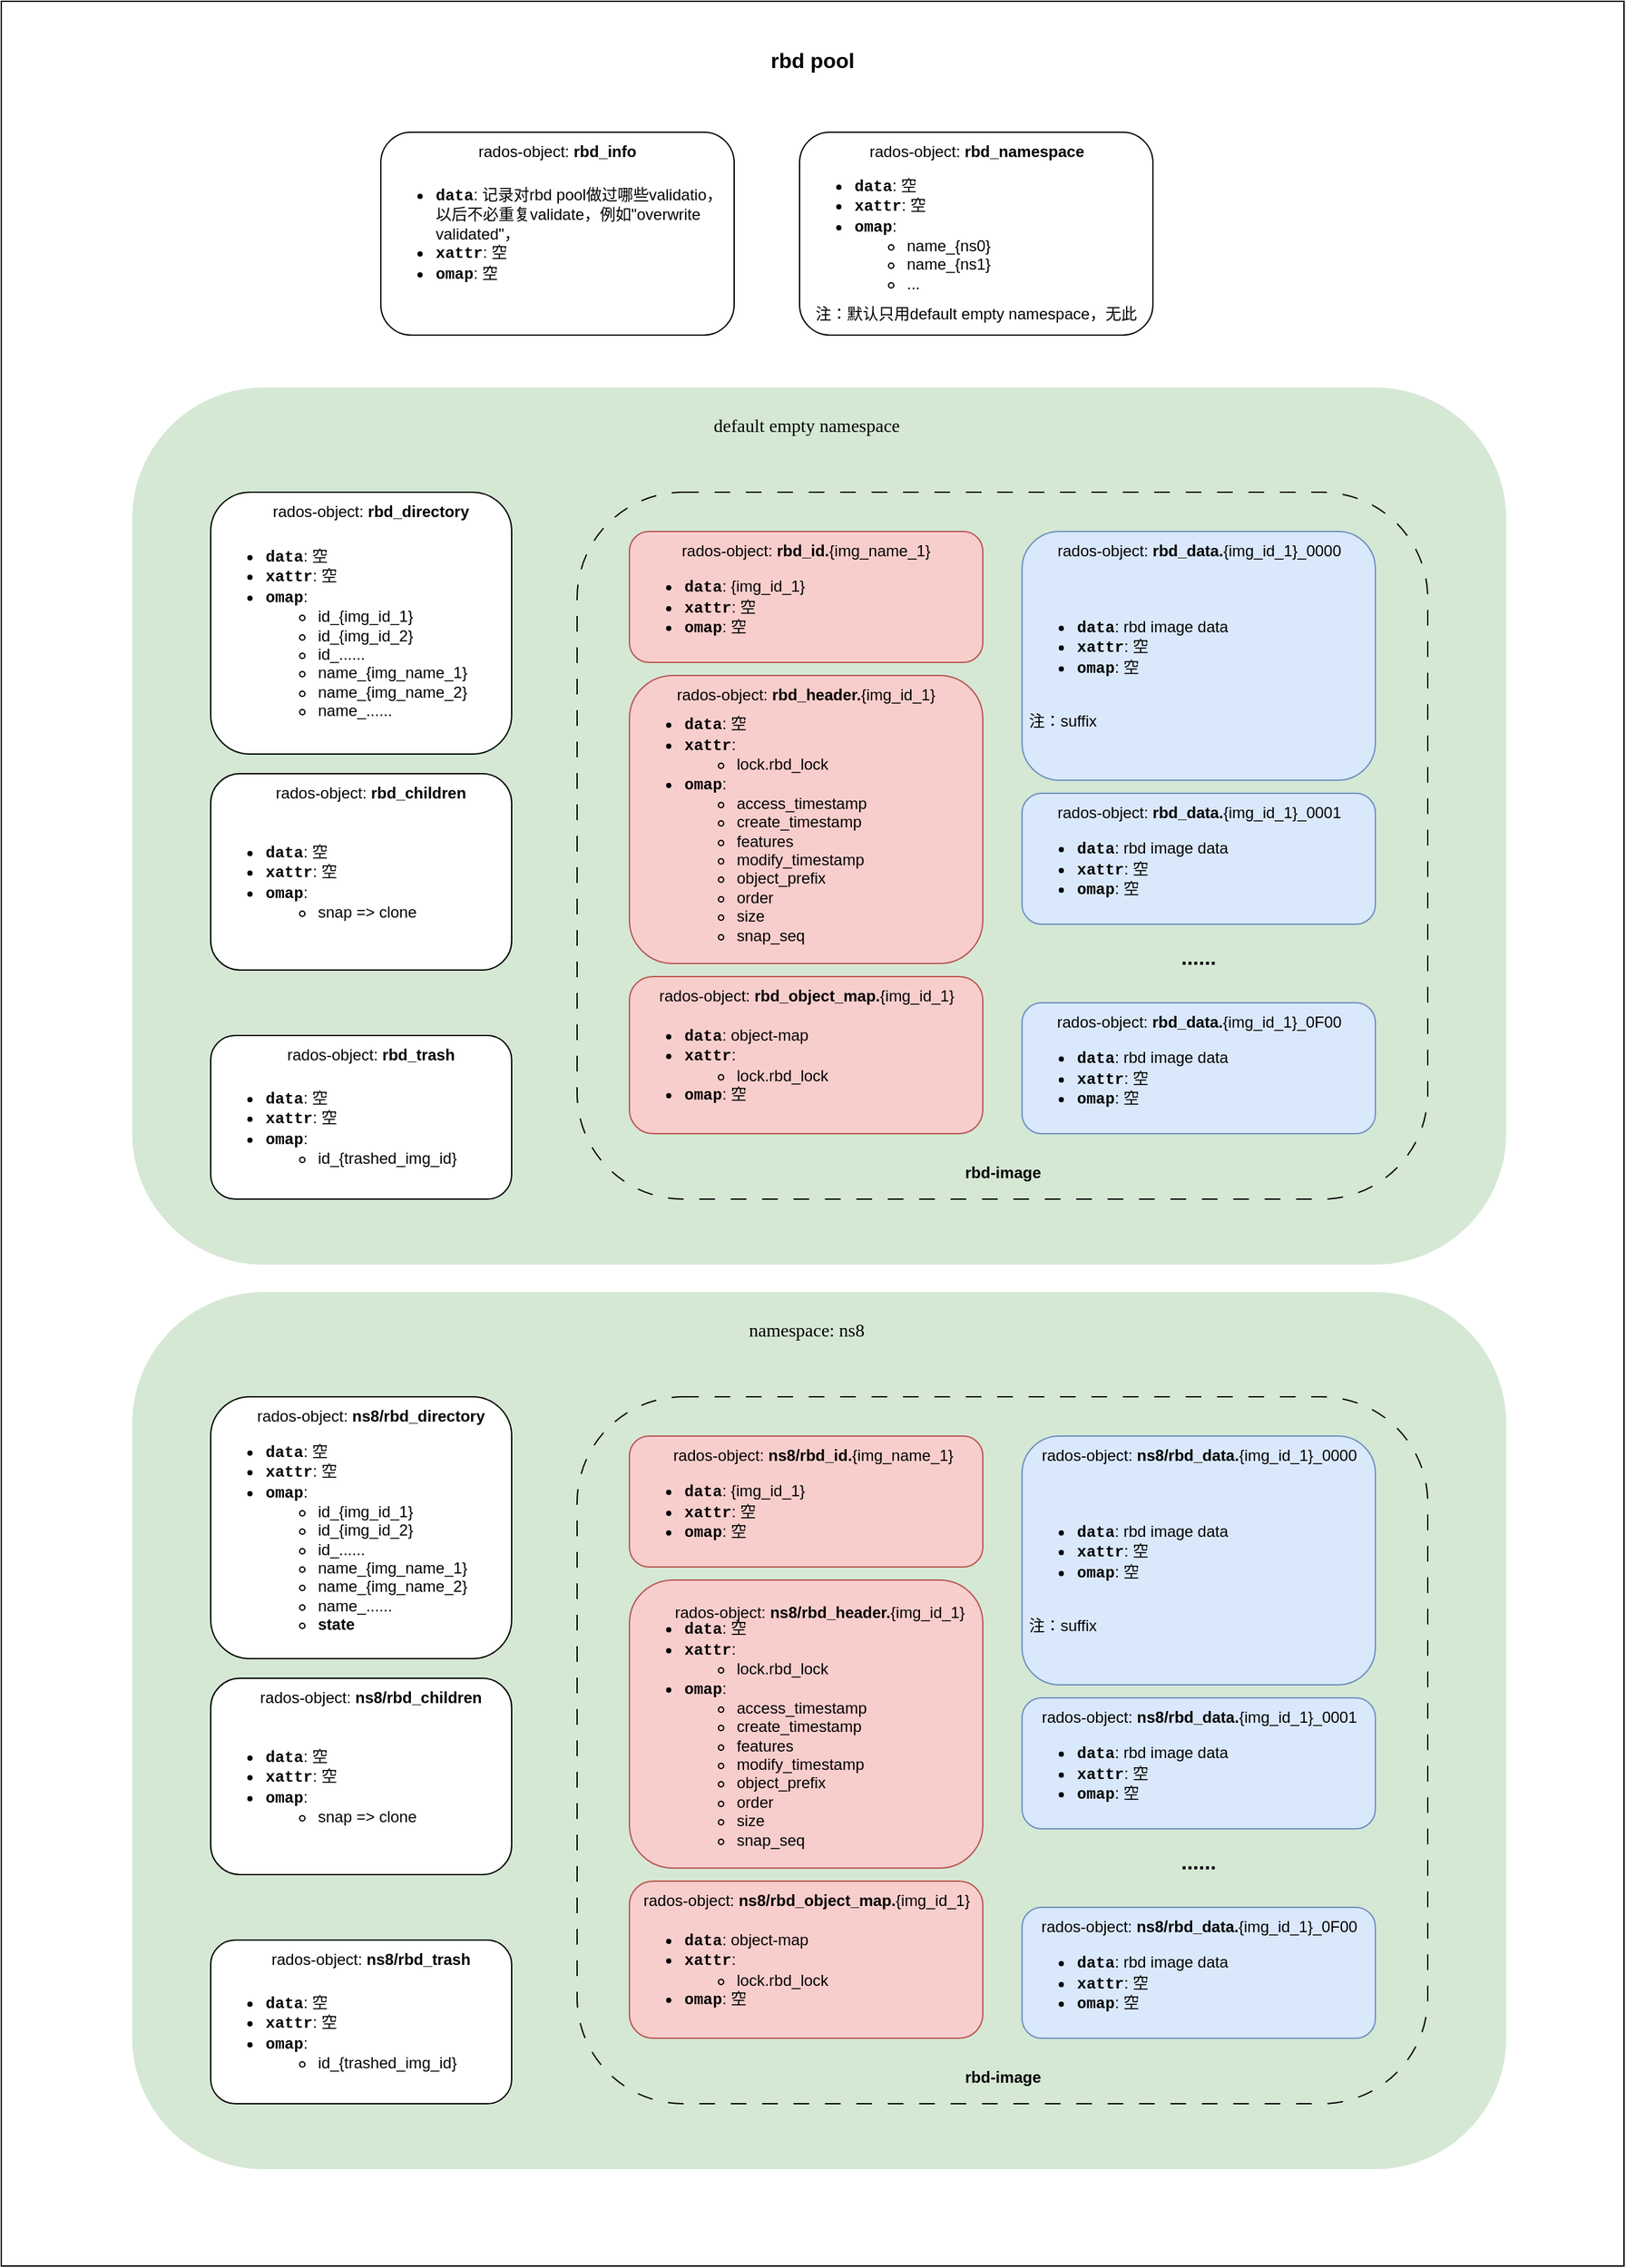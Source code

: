 <mxfile version="23.1.1" type="device" pages="2">
  <diagram id="BFEeF0my4H_SDWl-YW-i" name="rbd-image-layout">
    <mxGraphModel dx="2074" dy="1125" grid="1" gridSize="10" guides="1" tooltips="1" connect="1" arrows="1" fold="1" page="1" pageScale="1" pageWidth="850" pageHeight="1100" math="0" shadow="0">
      <root>
        <mxCell id="0" />
        <mxCell id="1" parent="0" />
        <mxCell id="yN8lbY9VIONkTtKmbRIW-22" value="" style="rounded=0;whiteSpace=wrap;html=1;" parent="1" vertex="1">
          <mxGeometry x="40" y="10" width="1240" height="1730" as="geometry" />
        </mxCell>
        <mxCell id="yN8lbY9VIONkTtKmbRIW-7" value="" style="rounded=1;whiteSpace=wrap;html=1;fillColor=#d5e8d4;strokeColor=none;" parent="1" vertex="1">
          <mxGeometry x="140" y="305" width="1050" height="670" as="geometry" />
        </mxCell>
        <mxCell id="yN8lbY9VIONkTtKmbRIW-39" value="" style="rounded=1;whiteSpace=wrap;html=1;fillColor=none;dashed=1;dashPattern=12 12;" parent="1" vertex="1">
          <mxGeometry x="480" y="385" width="650" height="540" as="geometry" />
        </mxCell>
        <mxCell id="yN8lbY9VIONkTtKmbRIW-2" value="&lt;ul&gt;&lt;li&gt;&lt;b&gt;&lt;font face=&quot;Courier New&quot;&gt;data&lt;/font&gt;&lt;/b&gt;: 记录对rbd pool做过哪些validatio，以后不必重复validate，例如&quot;overwrite validated&quot;，&lt;/li&gt;&lt;li&gt;&lt;b&gt;&lt;font face=&quot;Courier New&quot;&gt;xattr&lt;/font&gt;&lt;/b&gt;: 空&lt;/li&gt;&lt;li&gt;&lt;b&gt;&lt;font face=&quot;Courier New&quot;&gt;omap&lt;/font&gt;&lt;/b&gt;: 空&lt;/li&gt;&lt;/ul&gt;" style="rounded=1;whiteSpace=wrap;html=1;align=left;spacingLeft=0;spacingRight=0;spacingBottom=0;" parent="1" vertex="1">
          <mxGeometry x="330" y="110" width="270" height="155" as="geometry" />
        </mxCell>
        <mxCell id="yN8lbY9VIONkTtKmbRIW-3" value="rados-object:&amp;nbsp;&lt;b&gt;rbd_info&lt;/b&gt;" style="text;html=1;strokeColor=none;fillColor=none;align=center;verticalAlign=middle;whiteSpace=wrap;rounded=0;" parent="1" vertex="1">
          <mxGeometry x="385" y="110" width="160" height="30" as="geometry" />
        </mxCell>
        <mxCell id="yN8lbY9VIONkTtKmbRIW-4" value="&lt;ul&gt;&lt;li&gt;&lt;b&gt;&lt;font face=&quot;Courier New&quot;&gt;data&lt;/font&gt;&lt;/b&gt;: 空&lt;/li&gt;&lt;li&gt;&lt;b&gt;&lt;font face=&quot;Courier New&quot;&gt;xattr&lt;/font&gt;&lt;/b&gt;: 空&lt;/li&gt;&lt;li&gt;&lt;b&gt;&lt;font face=&quot;Courier New&quot;&gt;omap&lt;/font&gt;&lt;/b&gt;:&amp;nbsp;&lt;/li&gt;&lt;ul&gt;&lt;li&gt;name_{ns0}&lt;/li&gt;&lt;li&gt;name_{ns1}&lt;/li&gt;&lt;li&gt;...&lt;/li&gt;&lt;/ul&gt;&lt;/ul&gt;" style="rounded=1;whiteSpace=wrap;html=1;align=left;spacingLeft=0;spacingRight=0;spacingBottom=0;" parent="1" vertex="1">
          <mxGeometry x="650" y="110" width="270" height="155" as="geometry" />
        </mxCell>
        <mxCell id="yN8lbY9VIONkTtKmbRIW-5" value="rados-object:&amp;nbsp;&lt;b&gt;rbd_namespace&lt;/b&gt;" style="text;html=1;strokeColor=none;fillColor=none;align=center;verticalAlign=middle;whiteSpace=wrap;rounded=0;" parent="1" vertex="1">
          <mxGeometry x="692.5" y="110" width="185" height="30" as="geometry" />
        </mxCell>
        <mxCell id="yN8lbY9VIONkTtKmbRIW-6" value="注：默认只用default empty namespace，无此" style="text;html=1;strokeColor=none;fillColor=none;align=center;verticalAlign=middle;whiteSpace=wrap;rounded=0;" parent="1" vertex="1">
          <mxGeometry x="650" y="234" width="270" height="30" as="geometry" />
        </mxCell>
        <mxCell id="yN8lbY9VIONkTtKmbRIW-8" value="&lt;font style=&quot;font-size: 14px;&quot; face=&quot;Comic Sans MS&quot;&gt;default empty namespace&lt;/font&gt;" style="text;html=1;strokeColor=none;fillColor=none;align=center;verticalAlign=middle;whiteSpace=wrap;rounded=0;" parent="1" vertex="1">
          <mxGeometry x="562.5" y="320" width="185" height="30" as="geometry" />
        </mxCell>
        <mxCell id="yN8lbY9VIONkTtKmbRIW-15" value="&lt;div&gt;&lt;font face=&quot;Courier New&quot;&gt;&lt;b&gt;&lt;br&gt;&lt;/b&gt;&lt;/font&gt;&lt;/div&gt;&lt;ul&gt;&lt;li&gt;&lt;b&gt;&lt;font face=&quot;Courier New&quot;&gt;data&lt;/font&gt;&lt;/b&gt;: {img_id_1}&lt;/li&gt;&lt;li&gt;&lt;b&gt;&lt;font face=&quot;Courier New&quot;&gt;xattr&lt;/font&gt;&lt;/b&gt;: 空&lt;/li&gt;&lt;li&gt;&lt;b&gt;&lt;font face=&quot;Courier New&quot;&gt;omap&lt;/font&gt;&lt;/b&gt;: 空&lt;/li&gt;&lt;/ul&gt;" style="rounded=1;whiteSpace=wrap;html=1;align=left;spacingLeft=0;spacingRight=0;spacingBottom=0;fillColor=#f8cecc;strokeColor=#b85450;" parent="1" vertex="1">
          <mxGeometry x="520" y="415" width="270" height="100" as="geometry" />
        </mxCell>
        <mxCell id="yN8lbY9VIONkTtKmbRIW-16" value="rados-object: &lt;b&gt;rbd_id.&lt;/b&gt;{img_name_1}" style="text;html=1;strokeColor=none;fillColor=none;align=center;verticalAlign=middle;whiteSpace=wrap;rounded=0;" parent="1" vertex="1">
          <mxGeometry x="551.25" y="415" width="207.5" height="30" as="geometry" />
        </mxCell>
        <mxCell id="yN8lbY9VIONkTtKmbRIW-18" value="&lt;div&gt;&lt;font face=&quot;Courier New&quot;&gt;&lt;b&gt;&lt;br&gt;&lt;/b&gt;&lt;/font&gt;&lt;/div&gt;&lt;ul&gt;&lt;li&gt;&lt;b&gt;&lt;font face=&quot;Courier New&quot;&gt;data&lt;/font&gt;&lt;/b&gt;: 空&lt;/li&gt;&lt;li&gt;&lt;b&gt;&lt;font face=&quot;Courier New&quot;&gt;xattr&lt;/font&gt;&lt;/b&gt;:&amp;nbsp;&lt;/li&gt;&lt;ul&gt;&lt;li&gt;lock.rbd_lock&lt;br&gt;&lt;/li&gt;&lt;/ul&gt;&lt;li&gt;&lt;b&gt;&lt;font face=&quot;Courier New&quot;&gt;omap&lt;/font&gt;&lt;/b&gt;:&amp;nbsp;&lt;/li&gt;&lt;ul&gt;&lt;li&gt;access_timestamp&lt;/li&gt;&lt;li&gt;create_timestamp&lt;/li&gt;&lt;li&gt;features&lt;/li&gt;&lt;li&gt;modify_timestamp&lt;/li&gt;&lt;li&gt;object_prefix&lt;/li&gt;&lt;li&gt;order&lt;/li&gt;&lt;li&gt;size&lt;/li&gt;&lt;li&gt;snap_seq&lt;/li&gt;&lt;/ul&gt;&lt;/ul&gt;" style="rounded=1;whiteSpace=wrap;html=1;align=left;spacingLeft=0;spacingRight=0;spacingBottom=0;fillColor=#f8cecc;strokeColor=#b85450;" parent="1" vertex="1">
          <mxGeometry x="520" y="525" width="270" height="220" as="geometry" />
        </mxCell>
        <mxCell id="yN8lbY9VIONkTtKmbRIW-19" value="rados-object: &lt;b&gt;rbd_header.&lt;/b&gt;{img_id_1}" style="text;html=1;strokeColor=none;fillColor=none;align=center;verticalAlign=middle;whiteSpace=wrap;rounded=0;" parent="1" vertex="1">
          <mxGeometry x="551.25" y="525" width="207.5" height="30" as="geometry" />
        </mxCell>
        <mxCell id="yN8lbY9VIONkTtKmbRIW-20" value="&lt;div&gt;&lt;font face=&quot;Courier New&quot;&gt;&lt;b&gt;&lt;br&gt;&lt;/b&gt;&lt;/font&gt;&lt;/div&gt;&lt;ul&gt;&lt;li&gt;&lt;b&gt;&lt;font face=&quot;Courier New&quot;&gt;data&lt;/font&gt;&lt;/b&gt;: object-map&lt;/li&gt;&lt;li&gt;&lt;b&gt;&lt;font face=&quot;Courier New&quot;&gt;xattr&lt;/font&gt;&lt;/b&gt;:&amp;nbsp;&lt;/li&gt;&lt;ul&gt;&lt;li&gt;lock.rbd_lock&lt;br&gt;&lt;/li&gt;&lt;/ul&gt;&lt;li&gt;&lt;b&gt;&lt;font face=&quot;Courier New&quot;&gt;omap&lt;/font&gt;&lt;/b&gt;: 空&lt;/li&gt;&lt;/ul&gt;" style="rounded=1;whiteSpace=wrap;html=1;align=left;spacingLeft=0;spacingRight=0;spacingBottom=0;fillColor=#f8cecc;strokeColor=#b85450;" parent="1" vertex="1">
          <mxGeometry x="520" y="755" width="270" height="120" as="geometry" />
        </mxCell>
        <mxCell id="yN8lbY9VIONkTtKmbRIW-21" value="rados-object: &lt;b&gt;rbd_object_map&lt;/b&gt;&lt;b&gt;.&lt;/b&gt;{img_id_1}" style="text;html=1;strokeColor=none;fillColor=none;align=center;verticalAlign=middle;whiteSpace=wrap;rounded=0;" parent="1" vertex="1">
          <mxGeometry x="525.63" y="755" width="258.75" height="30" as="geometry" />
        </mxCell>
        <mxCell id="yN8lbY9VIONkTtKmbRIW-23" value="&lt;b&gt;&lt;font style=&quot;font-size: 16px;&quot;&gt;rbd pool&lt;/font&gt;&lt;/b&gt;" style="text;html=1;strokeColor=none;fillColor=none;align=center;verticalAlign=middle;whiteSpace=wrap;rounded=0;" parent="1" vertex="1">
          <mxGeometry x="605.01" y="40" width="110" height="30" as="geometry" />
        </mxCell>
        <mxCell id="yN8lbY9VIONkTtKmbRIW-24" value="&lt;div&gt;&lt;font face=&quot;Courier New&quot;&gt;&lt;b&gt;&lt;br&gt;&lt;/b&gt;&lt;/font&gt;&lt;/div&gt;&lt;ul&gt;&lt;li&gt;&lt;b&gt;&lt;font face=&quot;Courier New&quot;&gt;data&lt;/font&gt;&lt;/b&gt;: rbd image data&lt;/li&gt;&lt;li&gt;&lt;b&gt;&lt;font face=&quot;Courier New&quot;&gt;xattr&lt;/font&gt;&lt;/b&gt;: 空&lt;/li&gt;&lt;li&gt;&lt;b&gt;&lt;font face=&quot;Courier New&quot;&gt;omap&lt;/font&gt;&lt;/b&gt;: 空&lt;/li&gt;&lt;/ul&gt;&lt;div&gt;&lt;br&gt;&lt;/div&gt;&lt;div&gt;&amp;nbsp;注：suffix&lt;/div&gt;" style="rounded=1;whiteSpace=wrap;html=1;align=left;spacingLeft=0;spacingRight=0;spacingBottom=0;fillColor=#dae8fc;strokeColor=#6c8ebf;" parent="1" vertex="1">
          <mxGeometry x="820" y="415" width="270" height="190" as="geometry" />
        </mxCell>
        <mxCell id="yN8lbY9VIONkTtKmbRIW-25" value="rados-object: &lt;b&gt;rbd_data.&lt;/b&gt;{img_id_1}_0000" style="text;html=1;strokeColor=none;fillColor=none;align=center;verticalAlign=middle;whiteSpace=wrap;rounded=0;" parent="1" vertex="1">
          <mxGeometry x="825.63" y="415" width="258.75" height="30" as="geometry" />
        </mxCell>
        <mxCell id="yN8lbY9VIONkTtKmbRIW-32" value="&lt;div&gt;&lt;font face=&quot;Courier New&quot;&gt;&lt;b&gt;&lt;br&gt;&lt;/b&gt;&lt;/font&gt;&lt;/div&gt;&lt;ul&gt;&lt;li&gt;&lt;b&gt;&lt;font face=&quot;Courier New&quot;&gt;data&lt;/font&gt;&lt;/b&gt;: rbd image data&lt;/li&gt;&lt;li&gt;&lt;b&gt;&lt;font face=&quot;Courier New&quot;&gt;xattr&lt;/font&gt;&lt;/b&gt;: 空&lt;/li&gt;&lt;li&gt;&lt;b&gt;&lt;font face=&quot;Courier New&quot;&gt;omap&lt;/font&gt;&lt;/b&gt;: 空&lt;/li&gt;&lt;/ul&gt;" style="rounded=1;whiteSpace=wrap;html=1;align=left;spacingLeft=0;spacingRight=0;spacingBottom=0;fillColor=#dae8fc;strokeColor=#6c8ebf;" parent="1" vertex="1">
          <mxGeometry x="820" y="615" width="270" height="100" as="geometry" />
        </mxCell>
        <mxCell id="yN8lbY9VIONkTtKmbRIW-33" value="rados-object: &lt;b&gt;rbd_data.&lt;/b&gt;{img_id_1}_0001" style="text;html=1;strokeColor=none;fillColor=none;align=center;verticalAlign=middle;whiteSpace=wrap;rounded=0;" parent="1" vertex="1">
          <mxGeometry x="825.63" y="615" width="258.75" height="30" as="geometry" />
        </mxCell>
        <mxCell id="yN8lbY9VIONkTtKmbRIW-36" value="&lt;div&gt;&lt;font face=&quot;Courier New&quot;&gt;&lt;b&gt;&lt;br&gt;&lt;/b&gt;&lt;/font&gt;&lt;/div&gt;&lt;ul&gt;&lt;li&gt;&lt;b&gt;&lt;font face=&quot;Courier New&quot;&gt;data&lt;/font&gt;&lt;/b&gt;: rbd image data&lt;/li&gt;&lt;li&gt;&lt;b&gt;&lt;font face=&quot;Courier New&quot;&gt;xattr&lt;/font&gt;&lt;/b&gt;: 空&lt;/li&gt;&lt;li&gt;&lt;b&gt;&lt;font face=&quot;Courier New&quot;&gt;omap&lt;/font&gt;&lt;/b&gt;: 空&lt;/li&gt;&lt;/ul&gt;" style="rounded=1;whiteSpace=wrap;html=1;align=left;spacingLeft=0;spacingRight=0;spacingBottom=0;fillColor=#dae8fc;strokeColor=#6c8ebf;" parent="1" vertex="1">
          <mxGeometry x="820" y="775" width="270" height="100" as="geometry" />
        </mxCell>
        <mxCell id="yN8lbY9VIONkTtKmbRIW-37" value="rados-object: &lt;b&gt;rbd_data.&lt;/b&gt;{img_id_1}_0F00" style="text;html=1;strokeColor=none;fillColor=none;align=center;verticalAlign=middle;whiteSpace=wrap;rounded=0;" parent="1" vertex="1">
          <mxGeometry x="825.64" y="775" width="258.75" height="30" as="geometry" />
        </mxCell>
        <mxCell id="yN8lbY9VIONkTtKmbRIW-38" value="&lt;b&gt;&lt;font style=&quot;font-size: 16px;&quot;&gt;......&lt;/font&gt;&lt;/b&gt;" style="text;html=1;strokeColor=none;fillColor=none;align=center;verticalAlign=middle;whiteSpace=wrap;rounded=0;" parent="1" vertex="1">
          <mxGeometry x="925" y="725" width="60" height="30" as="geometry" />
        </mxCell>
        <mxCell id="yN8lbY9VIONkTtKmbRIW-40" value="&lt;b&gt;rbd-image&lt;/b&gt;" style="text;html=1;strokeColor=none;fillColor=none;align=center;verticalAlign=middle;whiteSpace=wrap;rounded=0;" parent="1" vertex="1">
          <mxGeometry x="762.5" y="890" width="85" height="30" as="geometry" />
        </mxCell>
        <mxCell id="yN8lbY9VIONkTtKmbRIW-41" value="" style="group" parent="1" vertex="1" connectable="0">
          <mxGeometry x="200" y="385" width="230" height="200" as="geometry" />
        </mxCell>
        <mxCell id="yN8lbY9VIONkTtKmbRIW-11" value="&lt;div&gt;&lt;font face=&quot;Courier New&quot;&gt;&lt;b&gt;&lt;br&gt;&lt;/b&gt;&lt;/font&gt;&lt;/div&gt;&lt;ul&gt;&lt;li&gt;&lt;b&gt;&lt;font face=&quot;Courier New&quot;&gt;data&lt;/font&gt;&lt;/b&gt;: 空&lt;/li&gt;&lt;li&gt;&lt;b&gt;&lt;font face=&quot;Courier New&quot;&gt;xattr&lt;/font&gt;&lt;/b&gt;: 空&lt;/li&gt;&lt;li&gt;&lt;b&gt;&lt;font face=&quot;Courier New&quot;&gt;omap&lt;/font&gt;&lt;/b&gt;:&amp;nbsp;&lt;/li&gt;&lt;ul&gt;&lt;li&gt;id_{img_id_1}&lt;/li&gt;&lt;li&gt;id_{img_id_2}&lt;/li&gt;&lt;li&gt;id_......&lt;/li&gt;&lt;li&gt;&lt;span style=&quot;background-color: initial;&quot;&gt;name_{img_name_1}&lt;/span&gt;&lt;/li&gt;&lt;li&gt;&lt;span style=&quot;background-color: initial;&quot;&gt;name_{img_name_2}&lt;/span&gt;&lt;/li&gt;&lt;li&gt;name_......&lt;/li&gt;&lt;/ul&gt;&lt;/ul&gt;" style="rounded=1;whiteSpace=wrap;html=1;align=left;spacingLeft=0;spacingRight=0;spacingBottom=0;" parent="yN8lbY9VIONkTtKmbRIW-41" vertex="1">
          <mxGeometry width="230" height="200" as="geometry" />
        </mxCell>
        <mxCell id="yN8lbY9VIONkTtKmbRIW-12" value="rados-object:&amp;nbsp;&lt;b&gt;rbd_directory&lt;/b&gt;" style="text;html=1;strokeColor=none;fillColor=none;align=center;verticalAlign=middle;whiteSpace=wrap;rounded=0;" parent="yN8lbY9VIONkTtKmbRIW-41" vertex="1">
          <mxGeometry x="30" width="185" height="30" as="geometry" />
        </mxCell>
        <mxCell id="yN8lbY9VIONkTtKmbRIW-58" value="&lt;div&gt;&lt;font face=&quot;Courier New&quot;&gt;&lt;b&gt;&lt;br&gt;&lt;/b&gt;&lt;/font&gt;&lt;/div&gt;&lt;ul&gt;&lt;li&gt;&lt;b&gt;&lt;font face=&quot;Courier New&quot;&gt;data&lt;/font&gt;&lt;/b&gt;: 空&lt;/li&gt;&lt;li&gt;&lt;b&gt;&lt;font face=&quot;Courier New&quot;&gt;xattr&lt;/font&gt;&lt;/b&gt;: 空&lt;/li&gt;&lt;li&gt;&lt;b&gt;&lt;font face=&quot;Courier New&quot;&gt;omap&lt;/font&gt;&lt;/b&gt;:&amp;nbsp;&lt;/li&gt;&lt;ul&gt;&lt;li&gt;snap =&amp;gt; clone&lt;/li&gt;&lt;/ul&gt;&lt;/ul&gt;" style="rounded=1;whiteSpace=wrap;html=1;align=left;spacingLeft=0;spacingRight=0;spacingBottom=0;container=0;" parent="1" vertex="1">
          <mxGeometry x="200" y="600" width="230" height="150" as="geometry" />
        </mxCell>
        <mxCell id="yN8lbY9VIONkTtKmbRIW-59" value="rados-object:&amp;nbsp;&lt;b&gt;rbd_children&lt;/b&gt;" style="text;html=1;strokeColor=none;fillColor=none;align=center;verticalAlign=middle;whiteSpace=wrap;rounded=0;container=0;" parent="1" vertex="1">
          <mxGeometry x="230" y="600" width="185" height="30" as="geometry" />
        </mxCell>
        <mxCell id="yN8lbY9VIONkTtKmbRIW-61" value="&lt;div&gt;&lt;font face=&quot;Courier New&quot;&gt;&lt;b&gt;&lt;br&gt;&lt;/b&gt;&lt;/font&gt;&lt;/div&gt;&lt;ul&gt;&lt;li&gt;&lt;b&gt;&lt;font face=&quot;Courier New&quot;&gt;data&lt;/font&gt;&lt;/b&gt;: 空&lt;/li&gt;&lt;li&gt;&lt;b&gt;&lt;font face=&quot;Courier New&quot;&gt;xattr&lt;/font&gt;&lt;/b&gt;: 空&lt;/li&gt;&lt;li&gt;&lt;b&gt;&lt;font face=&quot;Courier New&quot;&gt;omap&lt;/font&gt;&lt;/b&gt;:&amp;nbsp;&lt;/li&gt;&lt;ul&gt;&lt;li&gt;id_{trashed_img_id}&lt;/li&gt;&lt;/ul&gt;&lt;/ul&gt;" style="rounded=1;whiteSpace=wrap;html=1;align=left;spacingLeft=0;spacingRight=0;spacingBottom=0;container=0;" parent="1" vertex="1">
          <mxGeometry x="200" y="800" width="230" height="125" as="geometry" />
        </mxCell>
        <mxCell id="yN8lbY9VIONkTtKmbRIW-62" value="rados-object: &lt;b&gt;rbd_trash&lt;/b&gt;" style="text;html=1;strokeColor=none;fillColor=none;align=center;verticalAlign=middle;whiteSpace=wrap;rounded=0;container=0;" parent="1" vertex="1">
          <mxGeometry x="230" y="800" width="185" height="30" as="geometry" />
        </mxCell>
        <mxCell id="evFoWq-S-fQIiJO9pxD6-1" value="" style="rounded=1;whiteSpace=wrap;html=1;fillColor=#d5e8d4;strokeColor=none;" vertex="1" parent="1">
          <mxGeometry x="140" y="996" width="1050" height="670" as="geometry" />
        </mxCell>
        <mxCell id="evFoWq-S-fQIiJO9pxD6-2" value="" style="rounded=1;whiteSpace=wrap;html=1;fillColor=none;dashed=1;dashPattern=12 12;" vertex="1" parent="1">
          <mxGeometry x="480" y="1076" width="650" height="540" as="geometry" />
        </mxCell>
        <mxCell id="evFoWq-S-fQIiJO9pxD6-3" value="&lt;font style=&quot;font-size: 14px;&quot; face=&quot;Comic Sans MS&quot;&gt;namespace: ns8&lt;/font&gt;" style="text;html=1;strokeColor=none;fillColor=none;align=center;verticalAlign=middle;whiteSpace=wrap;rounded=0;" vertex="1" parent="1">
          <mxGeometry x="562.5" y="1011" width="185" height="30" as="geometry" />
        </mxCell>
        <mxCell id="evFoWq-S-fQIiJO9pxD6-4" value="&lt;div&gt;&lt;font face=&quot;Courier New&quot;&gt;&lt;b&gt;&lt;br&gt;&lt;/b&gt;&lt;/font&gt;&lt;/div&gt;&lt;ul&gt;&lt;li&gt;&lt;b&gt;&lt;font face=&quot;Courier New&quot;&gt;data&lt;/font&gt;&lt;/b&gt;: {img_id_1}&lt;/li&gt;&lt;li&gt;&lt;b&gt;&lt;font face=&quot;Courier New&quot;&gt;xattr&lt;/font&gt;&lt;/b&gt;: 空&lt;/li&gt;&lt;li&gt;&lt;b&gt;&lt;font face=&quot;Courier New&quot;&gt;omap&lt;/font&gt;&lt;/b&gt;: 空&lt;/li&gt;&lt;/ul&gt;" style="rounded=1;whiteSpace=wrap;html=1;align=left;spacingLeft=0;spacingRight=0;spacingBottom=0;fillColor=#f8cecc;strokeColor=#b85450;" vertex="1" parent="1">
          <mxGeometry x="520" y="1106" width="270" height="100" as="geometry" />
        </mxCell>
        <mxCell id="evFoWq-S-fQIiJO9pxD6-5" value="rados-object: &lt;b&gt;ns8/rbd_id.&lt;/b&gt;{img_name_1}" style="text;html=1;strokeColor=none;fillColor=none;align=center;verticalAlign=middle;whiteSpace=wrap;rounded=0;" vertex="1" parent="1">
          <mxGeometry x="550.63" y="1106" width="218.75" height="30" as="geometry" />
        </mxCell>
        <mxCell id="evFoWq-S-fQIiJO9pxD6-6" value="&lt;div&gt;&lt;font face=&quot;Courier New&quot;&gt;&lt;b&gt;&lt;br&gt;&lt;/b&gt;&lt;/font&gt;&lt;/div&gt;&lt;ul&gt;&lt;li&gt;&lt;b&gt;&lt;font face=&quot;Courier New&quot;&gt;data&lt;/font&gt;&lt;/b&gt;: 空&lt;/li&gt;&lt;li&gt;&lt;b&gt;&lt;font face=&quot;Courier New&quot;&gt;xattr&lt;/font&gt;&lt;/b&gt;:&amp;nbsp;&lt;/li&gt;&lt;ul&gt;&lt;li&gt;lock.rbd_lock&lt;br&gt;&lt;/li&gt;&lt;/ul&gt;&lt;li&gt;&lt;b&gt;&lt;font face=&quot;Courier New&quot;&gt;omap&lt;/font&gt;&lt;/b&gt;:&amp;nbsp;&lt;/li&gt;&lt;ul&gt;&lt;li&gt;access_timestamp&lt;/li&gt;&lt;li&gt;create_timestamp&lt;/li&gt;&lt;li&gt;features&lt;/li&gt;&lt;li&gt;modify_timestamp&lt;/li&gt;&lt;li&gt;object_prefix&lt;/li&gt;&lt;li&gt;order&lt;/li&gt;&lt;li&gt;size&lt;/li&gt;&lt;li&gt;snap_seq&lt;/li&gt;&lt;/ul&gt;&lt;/ul&gt;" style="rounded=1;whiteSpace=wrap;html=1;align=left;spacingLeft=0;spacingRight=0;spacingBottom=0;fillColor=#f8cecc;strokeColor=#b85450;" vertex="1" parent="1">
          <mxGeometry x="520" y="1216" width="270" height="220" as="geometry" />
        </mxCell>
        <mxCell id="evFoWq-S-fQIiJO9pxD6-7" value="rados-object: &lt;b&gt;ns8/rbd_header.&lt;/b&gt;{img_id_1}" style="text;html=1;strokeColor=none;fillColor=none;align=center;verticalAlign=middle;whiteSpace=wrap;rounded=0;" vertex="1" parent="1">
          <mxGeometry x="550.63" y="1226" width="228.75" height="30" as="geometry" />
        </mxCell>
        <mxCell id="evFoWq-S-fQIiJO9pxD6-8" value="&lt;div&gt;&lt;font face=&quot;Courier New&quot;&gt;&lt;b&gt;&lt;br&gt;&lt;/b&gt;&lt;/font&gt;&lt;/div&gt;&lt;ul&gt;&lt;li&gt;&lt;b&gt;&lt;font face=&quot;Courier New&quot;&gt;data&lt;/font&gt;&lt;/b&gt;: object-map&lt;/li&gt;&lt;li&gt;&lt;b&gt;&lt;font face=&quot;Courier New&quot;&gt;xattr&lt;/font&gt;&lt;/b&gt;:&amp;nbsp;&lt;/li&gt;&lt;ul&gt;&lt;li&gt;lock.rbd_lock&lt;br&gt;&lt;/li&gt;&lt;/ul&gt;&lt;li&gt;&lt;b&gt;&lt;font face=&quot;Courier New&quot;&gt;omap&lt;/font&gt;&lt;/b&gt;: 空&lt;/li&gt;&lt;/ul&gt;" style="rounded=1;whiteSpace=wrap;html=1;align=left;spacingLeft=0;spacingRight=0;spacingBottom=0;fillColor=#f8cecc;strokeColor=#b85450;" vertex="1" parent="1">
          <mxGeometry x="520" y="1446" width="270" height="120" as="geometry" />
        </mxCell>
        <mxCell id="evFoWq-S-fQIiJO9pxD6-9" value="rados-object: &lt;b&gt;ns8/rbd_object_map&lt;/b&gt;&lt;b&gt;.&lt;/b&gt;{img_id_1}" style="text;html=1;strokeColor=none;fillColor=none;align=center;verticalAlign=middle;whiteSpace=wrap;rounded=0;" vertex="1" parent="1">
          <mxGeometry x="525.63" y="1446" width="258.75" height="30" as="geometry" />
        </mxCell>
        <mxCell id="evFoWq-S-fQIiJO9pxD6-10" value="&lt;div&gt;&lt;font face=&quot;Courier New&quot;&gt;&lt;b&gt;&lt;br&gt;&lt;/b&gt;&lt;/font&gt;&lt;/div&gt;&lt;ul&gt;&lt;li&gt;&lt;b&gt;&lt;font face=&quot;Courier New&quot;&gt;data&lt;/font&gt;&lt;/b&gt;: rbd image data&lt;/li&gt;&lt;li&gt;&lt;b&gt;&lt;font face=&quot;Courier New&quot;&gt;xattr&lt;/font&gt;&lt;/b&gt;: 空&lt;/li&gt;&lt;li&gt;&lt;b&gt;&lt;font face=&quot;Courier New&quot;&gt;omap&lt;/font&gt;&lt;/b&gt;: 空&lt;/li&gt;&lt;/ul&gt;&lt;div&gt;&lt;br&gt;&lt;/div&gt;&lt;div&gt;&amp;nbsp;注：suffix&lt;/div&gt;" style="rounded=1;whiteSpace=wrap;html=1;align=left;spacingLeft=0;spacingRight=0;spacingBottom=0;fillColor=#dae8fc;strokeColor=#6c8ebf;" vertex="1" parent="1">
          <mxGeometry x="820" y="1106" width="270" height="190" as="geometry" />
        </mxCell>
        <mxCell id="evFoWq-S-fQIiJO9pxD6-11" value="rados-object: &lt;b&gt;ns8/rbd_data.&lt;/b&gt;{img_id_1}_0000" style="text;html=1;strokeColor=none;fillColor=none;align=center;verticalAlign=middle;whiteSpace=wrap;rounded=0;" vertex="1" parent="1">
          <mxGeometry x="825.63" y="1106" width="258.75" height="30" as="geometry" />
        </mxCell>
        <mxCell id="evFoWq-S-fQIiJO9pxD6-12" value="&lt;div&gt;&lt;font face=&quot;Courier New&quot;&gt;&lt;b&gt;&lt;br&gt;&lt;/b&gt;&lt;/font&gt;&lt;/div&gt;&lt;ul&gt;&lt;li&gt;&lt;b&gt;&lt;font face=&quot;Courier New&quot;&gt;data&lt;/font&gt;&lt;/b&gt;: rbd image data&lt;/li&gt;&lt;li&gt;&lt;b&gt;&lt;font face=&quot;Courier New&quot;&gt;xattr&lt;/font&gt;&lt;/b&gt;: 空&lt;/li&gt;&lt;li&gt;&lt;b&gt;&lt;font face=&quot;Courier New&quot;&gt;omap&lt;/font&gt;&lt;/b&gt;: 空&lt;/li&gt;&lt;/ul&gt;" style="rounded=1;whiteSpace=wrap;html=1;align=left;spacingLeft=0;spacingRight=0;spacingBottom=0;fillColor=#dae8fc;strokeColor=#6c8ebf;" vertex="1" parent="1">
          <mxGeometry x="820" y="1306" width="270" height="100" as="geometry" />
        </mxCell>
        <mxCell id="evFoWq-S-fQIiJO9pxD6-13" value="rados-object: &lt;b&gt;ns8/rbd_data.&lt;/b&gt;{img_id_1}_0001" style="text;html=1;strokeColor=none;fillColor=none;align=center;verticalAlign=middle;whiteSpace=wrap;rounded=0;" vertex="1" parent="1">
          <mxGeometry x="825.63" y="1306" width="258.75" height="30" as="geometry" />
        </mxCell>
        <mxCell id="evFoWq-S-fQIiJO9pxD6-14" value="&lt;div&gt;&lt;font face=&quot;Courier New&quot;&gt;&lt;b&gt;&lt;br&gt;&lt;/b&gt;&lt;/font&gt;&lt;/div&gt;&lt;ul&gt;&lt;li&gt;&lt;b&gt;&lt;font face=&quot;Courier New&quot;&gt;data&lt;/font&gt;&lt;/b&gt;: rbd image data&lt;/li&gt;&lt;li&gt;&lt;b&gt;&lt;font face=&quot;Courier New&quot;&gt;xattr&lt;/font&gt;&lt;/b&gt;: 空&lt;/li&gt;&lt;li&gt;&lt;b&gt;&lt;font face=&quot;Courier New&quot;&gt;omap&lt;/font&gt;&lt;/b&gt;: 空&lt;/li&gt;&lt;/ul&gt;" style="rounded=1;whiteSpace=wrap;html=1;align=left;spacingLeft=0;spacingRight=0;spacingBottom=0;fillColor=#dae8fc;strokeColor=#6c8ebf;" vertex="1" parent="1">
          <mxGeometry x="820" y="1466" width="270" height="100" as="geometry" />
        </mxCell>
        <mxCell id="evFoWq-S-fQIiJO9pxD6-15" value="rados-object: &lt;b&gt;ns8/rbd_data.&lt;/b&gt;{img_id_1}_0F00" style="text;html=1;strokeColor=none;fillColor=none;align=center;verticalAlign=middle;whiteSpace=wrap;rounded=0;" vertex="1" parent="1">
          <mxGeometry x="825.64" y="1466" width="258.75" height="30" as="geometry" />
        </mxCell>
        <mxCell id="evFoWq-S-fQIiJO9pxD6-16" value="&lt;b&gt;&lt;font style=&quot;font-size: 16px;&quot;&gt;......&lt;/font&gt;&lt;/b&gt;" style="text;html=1;strokeColor=none;fillColor=none;align=center;verticalAlign=middle;whiteSpace=wrap;rounded=0;" vertex="1" parent="1">
          <mxGeometry x="925" y="1416" width="60" height="30" as="geometry" />
        </mxCell>
        <mxCell id="evFoWq-S-fQIiJO9pxD6-17" value="&lt;b&gt;rbd-image&lt;/b&gt;" style="text;html=1;strokeColor=none;fillColor=none;align=center;verticalAlign=middle;whiteSpace=wrap;rounded=0;" vertex="1" parent="1">
          <mxGeometry x="762.5" y="1581" width="85" height="30" as="geometry" />
        </mxCell>
        <mxCell id="evFoWq-S-fQIiJO9pxD6-18" value="" style="group" vertex="1" connectable="0" parent="1">
          <mxGeometry x="200" y="1076" width="230" height="200" as="geometry" />
        </mxCell>
        <mxCell id="evFoWq-S-fQIiJO9pxD6-19" value="&lt;div&gt;&lt;font face=&quot;Courier New&quot;&gt;&lt;b&gt;&lt;br&gt;&lt;/b&gt;&lt;/font&gt;&lt;/div&gt;&lt;ul&gt;&lt;li&gt;&lt;b&gt;&lt;font face=&quot;Courier New&quot;&gt;data&lt;/font&gt;&lt;/b&gt;: 空&lt;/li&gt;&lt;li&gt;&lt;b&gt;&lt;font face=&quot;Courier New&quot;&gt;xattr&lt;/font&gt;&lt;/b&gt;: 空&lt;/li&gt;&lt;li&gt;&lt;b&gt;&lt;font face=&quot;Courier New&quot;&gt;omap&lt;/font&gt;&lt;/b&gt;:&amp;nbsp;&lt;/li&gt;&lt;ul&gt;&lt;li&gt;id_{img_id_1}&lt;/li&gt;&lt;li&gt;id_{img_id_2}&lt;/li&gt;&lt;li&gt;id_......&lt;/li&gt;&lt;li&gt;&lt;span style=&quot;background-color: initial;&quot;&gt;name_{img_name_1}&lt;/span&gt;&lt;/li&gt;&lt;li&gt;&lt;span style=&quot;background-color: initial;&quot;&gt;name_{img_name_2}&lt;/span&gt;&lt;/li&gt;&lt;li&gt;name_......&lt;/li&gt;&lt;li&gt;&lt;b&gt;state&lt;/b&gt;&lt;/li&gt;&lt;/ul&gt;&lt;/ul&gt;" style="rounded=1;whiteSpace=wrap;html=1;align=left;spacingLeft=0;spacingRight=0;spacingBottom=0;" vertex="1" parent="evFoWq-S-fQIiJO9pxD6-18">
          <mxGeometry width="230" height="200" as="geometry" />
        </mxCell>
        <mxCell id="evFoWq-S-fQIiJO9pxD6-20" value="rados-object: &lt;b&gt;ns8/rbd_directory&lt;/b&gt;" style="text;html=1;strokeColor=none;fillColor=none;align=center;verticalAlign=middle;whiteSpace=wrap;rounded=0;" vertex="1" parent="evFoWq-S-fQIiJO9pxD6-18">
          <mxGeometry x="30" width="185" height="30" as="geometry" />
        </mxCell>
        <mxCell id="evFoWq-S-fQIiJO9pxD6-21" value="&lt;div&gt;&lt;font face=&quot;Courier New&quot;&gt;&lt;b&gt;&lt;br&gt;&lt;/b&gt;&lt;/font&gt;&lt;/div&gt;&lt;ul&gt;&lt;li&gt;&lt;b&gt;&lt;font face=&quot;Courier New&quot;&gt;data&lt;/font&gt;&lt;/b&gt;: 空&lt;/li&gt;&lt;li&gt;&lt;b&gt;&lt;font face=&quot;Courier New&quot;&gt;xattr&lt;/font&gt;&lt;/b&gt;: 空&lt;/li&gt;&lt;li&gt;&lt;b&gt;&lt;font face=&quot;Courier New&quot;&gt;omap&lt;/font&gt;&lt;/b&gt;:&amp;nbsp;&lt;/li&gt;&lt;ul&gt;&lt;li&gt;snap =&amp;gt; clone&lt;/li&gt;&lt;/ul&gt;&lt;/ul&gt;" style="rounded=1;whiteSpace=wrap;html=1;align=left;spacingLeft=0;spacingRight=0;spacingBottom=0;container=0;" vertex="1" parent="1">
          <mxGeometry x="200" y="1291" width="230" height="150" as="geometry" />
        </mxCell>
        <mxCell id="evFoWq-S-fQIiJO9pxD6-22" value="rados-object: &lt;b&gt;ns8/rbd_children&lt;/b&gt;" style="text;html=1;strokeColor=none;fillColor=none;align=center;verticalAlign=middle;whiteSpace=wrap;rounded=0;container=0;" vertex="1" parent="1">
          <mxGeometry x="230" y="1291" width="185" height="30" as="geometry" />
        </mxCell>
        <mxCell id="evFoWq-S-fQIiJO9pxD6-23" value="&lt;div&gt;&lt;font face=&quot;Courier New&quot;&gt;&lt;b&gt;&lt;br&gt;&lt;/b&gt;&lt;/font&gt;&lt;/div&gt;&lt;ul&gt;&lt;li&gt;&lt;b&gt;&lt;font face=&quot;Courier New&quot;&gt;data&lt;/font&gt;&lt;/b&gt;: 空&lt;/li&gt;&lt;li&gt;&lt;b&gt;&lt;font face=&quot;Courier New&quot;&gt;xattr&lt;/font&gt;&lt;/b&gt;: 空&lt;/li&gt;&lt;li&gt;&lt;b&gt;&lt;font face=&quot;Courier New&quot;&gt;omap&lt;/font&gt;&lt;/b&gt;:&amp;nbsp;&lt;/li&gt;&lt;ul&gt;&lt;li&gt;id_{trashed_img_id}&lt;/li&gt;&lt;/ul&gt;&lt;/ul&gt;" style="rounded=1;whiteSpace=wrap;html=1;align=left;spacingLeft=0;spacingRight=0;spacingBottom=0;container=0;" vertex="1" parent="1">
          <mxGeometry x="200" y="1491" width="230" height="125" as="geometry" />
        </mxCell>
        <mxCell id="evFoWq-S-fQIiJO9pxD6-24" value="rados-object: &lt;b&gt;ns8/rbd_trash&lt;/b&gt;" style="text;html=1;strokeColor=none;fillColor=none;align=center;verticalAlign=middle;whiteSpace=wrap;rounded=0;container=0;" vertex="1" parent="1">
          <mxGeometry x="230" y="1491" width="185" height="30" as="geometry" />
        </mxCell>
      </root>
    </mxGraphModel>
  </diagram>
  <diagram name="stripping" id="EZQ2SC0vCqz9PdUmc--h">
    <mxGraphModel dx="2924" dy="1125" grid="1" gridSize="10" guides="1" tooltips="1" connect="1" arrows="1" fold="1" page="1" pageScale="1" pageWidth="850" pageHeight="1100" math="0" shadow="0">
      <root>
        <mxCell id="0" />
        <mxCell id="1" parent="0" />
        <mxCell id="7zabMTk9LPPdQS0HM5xS-43" value="" style="rounded=1;whiteSpace=wrap;html=1;" parent="1" vertex="1">
          <mxGeometry x="-460" y="130" width="830" height="550" as="geometry" />
        </mxCell>
        <mxCell id="7zabMTk9LPPdQS0HM5xS-1" value="0" style="rounded=0;whiteSpace=wrap;html=1;fillColor=#d5e8d4;strokeColor=#000000;" parent="1" vertex="1">
          <mxGeometry x="-430" y="250" width="40" height="40" as="geometry" />
        </mxCell>
        <mxCell id="7zabMTk9LPPdQS0HM5xS-2" value="1" style="rounded=0;whiteSpace=wrap;html=1;fillColor=#d5e8d4;strokeColor=#000000;" parent="1" vertex="1">
          <mxGeometry x="-390" y="250" width="40" height="40" as="geometry" />
        </mxCell>
        <mxCell id="7zabMTk9LPPdQS0HM5xS-3" value="2" style="rounded=0;whiteSpace=wrap;html=1;fillColor=#d5e8d4;strokeColor=#000000;" parent="1" vertex="1">
          <mxGeometry x="-350" y="250" width="40" height="40" as="geometry" />
        </mxCell>
        <mxCell id="7zabMTk9LPPdQS0HM5xS-4" value="3" style="rounded=0;whiteSpace=wrap;html=1;fillColor=#d5e8d4;strokeColor=#000000;" parent="1" vertex="1">
          <mxGeometry x="-310" y="250" width="40" height="40" as="geometry" />
        </mxCell>
        <mxCell id="7zabMTk9LPPdQS0HM5xS-5" value="rados-object-0" style="text;html=1;strokeColor=none;fillColor=none;align=center;verticalAlign=middle;whiteSpace=wrap;rounded=0;" parent="1" vertex="1">
          <mxGeometry x="-400" y="290" width="110" height="30" as="geometry" />
        </mxCell>
        <mxCell id="7zabMTk9LPPdQS0HM5xS-26" value="4" style="rounded=0;whiteSpace=wrap;html=1;fillColor=#d5e8d4;strokeColor=#000000;" parent="1" vertex="1">
          <mxGeometry x="-230" y="250" width="40" height="40" as="geometry" />
        </mxCell>
        <mxCell id="7zabMTk9LPPdQS0HM5xS-27" value="5" style="rounded=0;whiteSpace=wrap;html=1;fillColor=#d5e8d4;strokeColor=#000000;" parent="1" vertex="1">
          <mxGeometry x="-190" y="250" width="40" height="40" as="geometry" />
        </mxCell>
        <mxCell id="7zabMTk9LPPdQS0HM5xS-28" value="6" style="rounded=0;whiteSpace=wrap;html=1;fillColor=#d5e8d4;strokeColor=#000000;" parent="1" vertex="1">
          <mxGeometry x="-150" y="250" width="40" height="40" as="geometry" />
        </mxCell>
        <mxCell id="7zabMTk9LPPdQS0HM5xS-29" value="7" style="rounded=0;whiteSpace=wrap;html=1;fillColor=#d5e8d4;strokeColor=#000000;" parent="1" vertex="1">
          <mxGeometry x="-110" y="250" width="40" height="40" as="geometry" />
        </mxCell>
        <mxCell id="7zabMTk9LPPdQS0HM5xS-30" value="rados-object-1" style="text;html=1;strokeColor=none;fillColor=none;align=center;verticalAlign=middle;whiteSpace=wrap;rounded=0;" parent="1" vertex="1">
          <mxGeometry x="-200" y="290" width="110" height="30" as="geometry" />
        </mxCell>
        <mxCell id="7zabMTk9LPPdQS0HM5xS-31" value="8" style="rounded=0;whiteSpace=wrap;html=1;fillColor=#d5e8d4;strokeColor=#000000;" parent="1" vertex="1">
          <mxGeometry x="-30" y="250" width="40" height="40" as="geometry" />
        </mxCell>
        <mxCell id="7zabMTk9LPPdQS0HM5xS-32" value="9" style="rounded=0;whiteSpace=wrap;html=1;fillColor=#d5e8d4;strokeColor=#000000;" parent="1" vertex="1">
          <mxGeometry x="10" y="250" width="40" height="40" as="geometry" />
        </mxCell>
        <mxCell id="7zabMTk9LPPdQS0HM5xS-33" value="10" style="rounded=0;whiteSpace=wrap;html=1;strokeColor=#000000;fillColor=#d5e8d4;" parent="1" vertex="1">
          <mxGeometry x="50" y="250" width="40" height="40" as="geometry" />
        </mxCell>
        <mxCell id="7zabMTk9LPPdQS0HM5xS-34" value="writing" style="rounded=0;whiteSpace=wrap;html=1;strokeColor=#000000;" parent="1" vertex="1">
          <mxGeometry x="90" y="250" width="40" height="40" as="geometry" />
        </mxCell>
        <mxCell id="7zabMTk9LPPdQS0HM5xS-35" value="rados-object-2" style="text;html=1;strokeColor=none;fillColor=none;align=center;verticalAlign=middle;whiteSpace=wrap;rounded=0;" parent="1" vertex="1">
          <mxGeometry y="290" width="110" height="30" as="geometry" />
        </mxCell>
        <mxCell id="7zabMTk9LPPdQS0HM5xS-36" value="" style="rounded=0;whiteSpace=wrap;html=1;fillColor=none;strokeColor=#000000;" parent="1" vertex="1">
          <mxGeometry x="170" y="250" width="40" height="40" as="geometry" />
        </mxCell>
        <mxCell id="7zabMTk9LPPdQS0HM5xS-37" value="" style="rounded=0;whiteSpace=wrap;html=1;strokeColor=#000000;" parent="1" vertex="1">
          <mxGeometry x="210" y="250" width="40" height="40" as="geometry" />
        </mxCell>
        <mxCell id="7zabMTk9LPPdQS0HM5xS-38" value="" style="rounded=0;whiteSpace=wrap;html=1;strokeColor=#000000;" parent="1" vertex="1">
          <mxGeometry x="250" y="250" width="40" height="40" as="geometry" />
        </mxCell>
        <mxCell id="7zabMTk9LPPdQS0HM5xS-39" value="" style="rounded=0;whiteSpace=wrap;html=1;strokeColor=#000000;" parent="1" vertex="1">
          <mxGeometry x="290" y="250" width="40" height="40" as="geometry" />
        </mxCell>
        <mxCell id="7zabMTk9LPPdQS0HM5xS-40" value="rados-object-3" style="text;html=1;strokeColor=none;fillColor=none;align=center;verticalAlign=middle;whiteSpace=wrap;rounded=0;" parent="1" vertex="1">
          <mxGeometry x="200" y="290" width="110" height="30" as="geometry" />
        </mxCell>
        <mxCell id="7zabMTk9LPPdQS0HM5xS-42" value="图示：&lt;br&gt;&lt;ul&gt;&lt;li&gt;0代表 [0, 1M)&lt;/li&gt;&lt;li&gt;1代表 [1M, 2M)&lt;/li&gt;&lt;li&gt;2代表 [2M, 3M)&lt;/li&gt;&lt;li&gt;...&lt;/li&gt;&lt;/ul&gt;&lt;br&gt;rbd配置：&lt;br&gt;&lt;ul&gt;&lt;li&gt;order 22&amp;nbsp; &amp;nbsp; &amp;nbsp; # 22代表2^22=4M&lt;br&gt;&lt;/li&gt;&lt;/ul&gt;&lt;br&gt;数据分布：&lt;br&gt;&lt;ul&gt;&lt;li&gt;数据连续存储于rados-object，若当前rados-object满(4M)，切换到下一个；&lt;/li&gt;&lt;/ul&gt;&lt;div&gt;&lt;span style=&quot;background-color: initial;&quot;&gt;注：`rbd info`显示的stripping是指strippingv2；不显示则表示default-stripping.&lt;/span&gt;&lt;br&gt;&lt;/div&gt;" style="text;html=1;strokeColor=none;fillColor=none;align=left;verticalAlign=middle;whiteSpace=wrap;rounded=0;" parent="1" vertex="1">
          <mxGeometry x="-430" y="350" width="550" height="340" as="geometry" />
        </mxCell>
        <mxCell id="7zabMTk9LPPdQS0HM5xS-44" value="&lt;b&gt;default-stripping&lt;/b&gt;" style="text;html=1;strokeColor=none;fillColor=none;align=center;verticalAlign=middle;whiteSpace=wrap;rounded=0;" parent="1" vertex="1">
          <mxGeometry x="-97" y="140" width="105" height="30" as="geometry" />
        </mxCell>
        <mxCell id="7zabMTk9LPPdQS0HM5xS-68" value="" style="group" parent="1" vertex="1" connectable="0">
          <mxGeometry x="-460" y="700" width="830" height="630" as="geometry" />
        </mxCell>
        <mxCell id="7zabMTk9LPPdQS0HM5xS-45" value="" style="rounded=1;whiteSpace=wrap;html=1;" parent="7zabMTk9LPPdQS0HM5xS-68" vertex="1">
          <mxGeometry width="830" height="630" as="geometry" />
        </mxCell>
        <mxCell id="7zabMTk9LPPdQS0HM5xS-66" value="图示：&lt;br&gt;&lt;ul&gt;&lt;li&gt;0代表 [0, 1M)&lt;/li&gt;&lt;li&gt;1代表 [1M, 2M)&lt;/li&gt;&lt;li&gt;2代表 [2M, 3M)&lt;/li&gt;&lt;li&gt;...&lt;/li&gt;&lt;/ul&gt;&lt;br&gt;rbd配置：&lt;br&gt;&lt;ul&gt;&lt;li&gt;object-size 4M&lt;/li&gt;&lt;li&gt;stripe-unit 1M&lt;/li&gt;&lt;li&gt;stripe-count = 2&lt;/li&gt;&lt;/ul&gt;&lt;br&gt;数据分布：&lt;br&gt;&lt;ul&gt;&lt;li&gt;每写入1M (strip-unit)之后切换到下一个rados-object；&lt;/li&gt;&lt;li&gt;切换2个(stripe-count) rados-object之后，返回第1个rados-object;&lt;/li&gt;&lt;li&gt;本组2个(tripe-count) rados object满之后，切换到下一组2个(stripe-count) rados object;&lt;/li&gt;&lt;/ul&gt;&lt;div&gt;注：`rbd info`显示的stripping就是指strippingv2；不显示则表示default-stripping.&lt;/div&gt;" style="text;html=1;strokeColor=none;fillColor=none;align=left;verticalAlign=middle;whiteSpace=wrap;rounded=0;" parent="7zabMTk9LPPdQS0HM5xS-68" vertex="1">
          <mxGeometry x="30" y="220" width="550" height="340" as="geometry" />
        </mxCell>
        <mxCell id="7zabMTk9LPPdQS0HM5xS-67" value="&lt;b&gt;strippingv2&lt;/b&gt;" style="text;html=1;strokeColor=none;fillColor=none;align=center;verticalAlign=middle;whiteSpace=wrap;rounded=0;" parent="7zabMTk9LPPdQS0HM5xS-68" vertex="1">
          <mxGeometry x="363" y="10" width="105" height="30" as="geometry" />
        </mxCell>
        <mxCell id="p4zx1hE6oxrF_s2vTVKa-1" value="" style="rounded=1;whiteSpace=wrap;html=1;" vertex="1" parent="7zabMTk9LPPdQS0HM5xS-68">
          <mxGeometry x="20" y="80" width="380" height="120" as="geometry" />
        </mxCell>
        <mxCell id="7zabMTk9LPPdQS0HM5xS-46" value="0" style="rounded=0;whiteSpace=wrap;html=1;fillColor=#d5e8d4;strokeColor=#000000;" parent="7zabMTk9LPPdQS0HM5xS-68" vertex="1">
          <mxGeometry x="30" y="120" width="40" height="40" as="geometry" />
        </mxCell>
        <mxCell id="7zabMTk9LPPdQS0HM5xS-47" value="2" style="rounded=0;whiteSpace=wrap;html=1;fillColor=#d5e8d4;strokeColor=#000000;" parent="7zabMTk9LPPdQS0HM5xS-68" vertex="1">
          <mxGeometry x="70" y="120" width="40" height="40" as="geometry" />
        </mxCell>
        <mxCell id="7zabMTk9LPPdQS0HM5xS-48" value="4" style="rounded=0;whiteSpace=wrap;html=1;fillColor=#d5e8d4;strokeColor=#000000;" parent="7zabMTk9LPPdQS0HM5xS-68" vertex="1">
          <mxGeometry x="110" y="120" width="40" height="40" as="geometry" />
        </mxCell>
        <mxCell id="7zabMTk9LPPdQS0HM5xS-49" value="6" style="rounded=0;whiteSpace=wrap;html=1;fillColor=#d5e8d4;strokeColor=#000000;" parent="7zabMTk9LPPdQS0HM5xS-68" vertex="1">
          <mxGeometry x="150" y="120" width="40" height="40" as="geometry" />
        </mxCell>
        <mxCell id="7zabMTk9LPPdQS0HM5xS-50" value="rados-object-0" style="text;html=1;strokeColor=none;fillColor=none;align=center;verticalAlign=middle;whiteSpace=wrap;rounded=0;" parent="7zabMTk9LPPdQS0HM5xS-68" vertex="1">
          <mxGeometry x="60" y="160" width="110" height="30" as="geometry" />
        </mxCell>
        <mxCell id="7zabMTk9LPPdQS0HM5xS-51" value="1" style="rounded=0;whiteSpace=wrap;html=1;fillColor=#d5e8d4;strokeColor=#000000;" parent="7zabMTk9LPPdQS0HM5xS-68" vertex="1">
          <mxGeometry x="230" y="120" width="40" height="40" as="geometry" />
        </mxCell>
        <mxCell id="7zabMTk9LPPdQS0HM5xS-52" value="3" style="rounded=0;whiteSpace=wrap;html=1;fillColor=#d5e8d4;strokeColor=#000000;" parent="7zabMTk9LPPdQS0HM5xS-68" vertex="1">
          <mxGeometry x="270" y="120" width="40" height="40" as="geometry" />
        </mxCell>
        <mxCell id="7zabMTk9LPPdQS0HM5xS-53" value="5" style="rounded=0;whiteSpace=wrap;html=1;fillColor=#d5e8d4;strokeColor=#000000;" parent="7zabMTk9LPPdQS0HM5xS-68" vertex="1">
          <mxGeometry x="310" y="120" width="40" height="40" as="geometry" />
        </mxCell>
        <mxCell id="7zabMTk9LPPdQS0HM5xS-54" value="7" style="rounded=0;whiteSpace=wrap;html=1;fillColor=#d5e8d4;strokeColor=#000000;" parent="7zabMTk9LPPdQS0HM5xS-68" vertex="1">
          <mxGeometry x="350" y="120" width="40" height="40" as="geometry" />
        </mxCell>
        <mxCell id="7zabMTk9LPPdQS0HM5xS-55" value="rados-object-1" style="text;html=1;strokeColor=none;fillColor=none;align=center;verticalAlign=middle;whiteSpace=wrap;rounded=0;" parent="7zabMTk9LPPdQS0HM5xS-68" vertex="1">
          <mxGeometry x="260" y="160" width="110" height="30" as="geometry" />
        </mxCell>
        <mxCell id="p4zx1hE6oxrF_s2vTVKa-3" value="stripe-0" style="text;html=1;strokeColor=none;fillColor=none;align=center;verticalAlign=middle;whiteSpace=wrap;rounded=0;" vertex="1" parent="7zabMTk9LPPdQS0HM5xS-68">
          <mxGeometry x="180" y="80" width="60" height="30" as="geometry" />
        </mxCell>
        <mxCell id="7zabMTk9LPPdQS0HM5xS-56" value="8" style="rounded=0;whiteSpace=wrap;html=1;fillColor=#d5e8d4;strokeColor=#000000;" parent="7zabMTk9LPPdQS0HM5xS-68" vertex="1">
          <mxGeometry x="430" y="120" width="40" height="40" as="geometry" />
        </mxCell>
        <mxCell id="7zabMTk9LPPdQS0HM5xS-57" value="10" style="rounded=0;whiteSpace=wrap;html=1;fillColor=#d5e8d4;strokeColor=#000000;" parent="7zabMTk9LPPdQS0HM5xS-68" vertex="1">
          <mxGeometry x="470" y="120" width="40" height="40" as="geometry" />
        </mxCell>
        <mxCell id="7zabMTk9LPPdQS0HM5xS-58" value="" style="rounded=0;whiteSpace=wrap;html=1;strokeColor=#000000;" parent="7zabMTk9LPPdQS0HM5xS-68" vertex="1">
          <mxGeometry x="510" y="120" width="40" height="40" as="geometry" />
        </mxCell>
        <mxCell id="7zabMTk9LPPdQS0HM5xS-59" value="" style="rounded=0;whiteSpace=wrap;html=1;strokeColor=#000000;" parent="7zabMTk9LPPdQS0HM5xS-68" vertex="1">
          <mxGeometry x="550" y="120" width="40" height="40" as="geometry" />
        </mxCell>
        <mxCell id="7zabMTk9LPPdQS0HM5xS-60" value="rados-object-2" style="text;html=1;strokeColor=none;fillColor=none;align=center;verticalAlign=middle;whiteSpace=wrap;rounded=0;" parent="7zabMTk9LPPdQS0HM5xS-68" vertex="1">
          <mxGeometry x="460" y="160" width="110" height="30" as="geometry" />
        </mxCell>
        <mxCell id="7zabMTk9LPPdQS0HM5xS-61" value="9" style="rounded=0;whiteSpace=wrap;html=1;fillColor=#d5e8d4;strokeColor=#000000;" parent="7zabMTk9LPPdQS0HM5xS-68" vertex="1">
          <mxGeometry x="630" y="120" width="40" height="40" as="geometry" />
        </mxCell>
        <mxCell id="7zabMTk9LPPdQS0HM5xS-62" value="writing" style="rounded=0;whiteSpace=wrap;html=1;strokeColor=#000000;" parent="7zabMTk9LPPdQS0HM5xS-68" vertex="1">
          <mxGeometry x="670" y="120" width="40" height="40" as="geometry" />
        </mxCell>
        <mxCell id="7zabMTk9LPPdQS0HM5xS-63" value="" style="rounded=0;whiteSpace=wrap;html=1;strokeColor=#000000;" parent="7zabMTk9LPPdQS0HM5xS-68" vertex="1">
          <mxGeometry x="710" y="120" width="40" height="40" as="geometry" />
        </mxCell>
        <mxCell id="7zabMTk9LPPdQS0HM5xS-64" value="" style="rounded=0;whiteSpace=wrap;html=1;strokeColor=#000000;" parent="7zabMTk9LPPdQS0HM5xS-68" vertex="1">
          <mxGeometry x="750" y="120" width="40" height="40" as="geometry" />
        </mxCell>
        <mxCell id="7zabMTk9LPPdQS0HM5xS-65" value="rados-object-3" style="text;html=1;strokeColor=none;fillColor=none;align=center;verticalAlign=middle;whiteSpace=wrap;rounded=0;" parent="7zabMTk9LPPdQS0HM5xS-68" vertex="1">
          <mxGeometry x="660" y="160" width="110" height="30" as="geometry" />
        </mxCell>
        <mxCell id="p4zx1hE6oxrF_s2vTVKa-6" value="" style="rounded=1;whiteSpace=wrap;html=1;fillColor=none;" vertex="1" parent="7zabMTk9LPPdQS0HM5xS-68">
          <mxGeometry x="415" y="80" width="390" height="120" as="geometry" />
        </mxCell>
        <mxCell id="p4zx1hE6oxrF_s2vTVKa-7" value="stripe-1" style="text;html=1;strokeColor=none;fillColor=none;align=center;verticalAlign=middle;whiteSpace=wrap;rounded=0;" vertex="1" parent="7zabMTk9LPPdQS0HM5xS-68">
          <mxGeometry x="580" y="80" width="60" height="30" as="geometry" />
        </mxCell>
      </root>
    </mxGraphModel>
  </diagram>
</mxfile>

